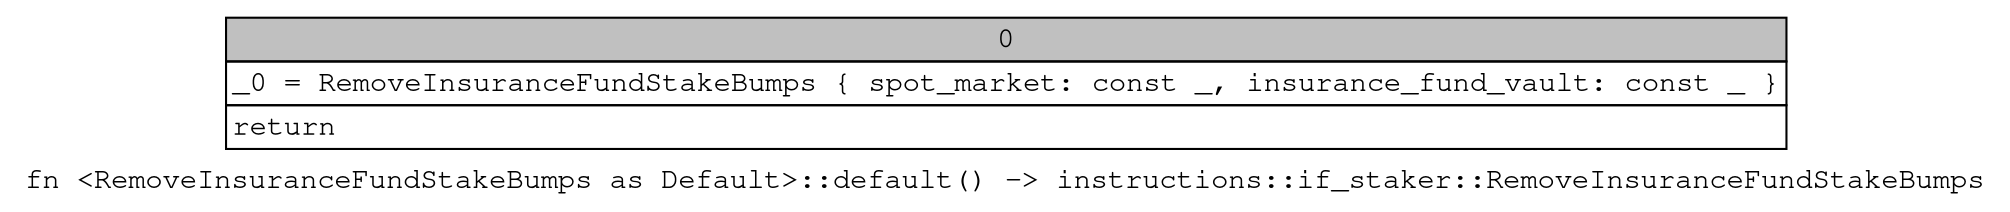 digraph Mir_0_8820 {
    graph [fontname="Courier, monospace"];
    node [fontname="Courier, monospace"];
    edge [fontname="Courier, monospace"];
    label=<fn &lt;RemoveInsuranceFundStakeBumps as Default&gt;::default() -&gt; instructions::if_staker::RemoveInsuranceFundStakeBumps<br align="left"/>>;
    bb0__0_8820 [shape="none", label=<<table border="0" cellborder="1" cellspacing="0"><tr><td bgcolor="gray" align="center" colspan="1">0</td></tr><tr><td align="left" balign="left">_0 = RemoveInsuranceFundStakeBumps { spot_market: const _, insurance_fund_vault: const _ }<br/></td></tr><tr><td align="left">return</td></tr></table>>];
}
